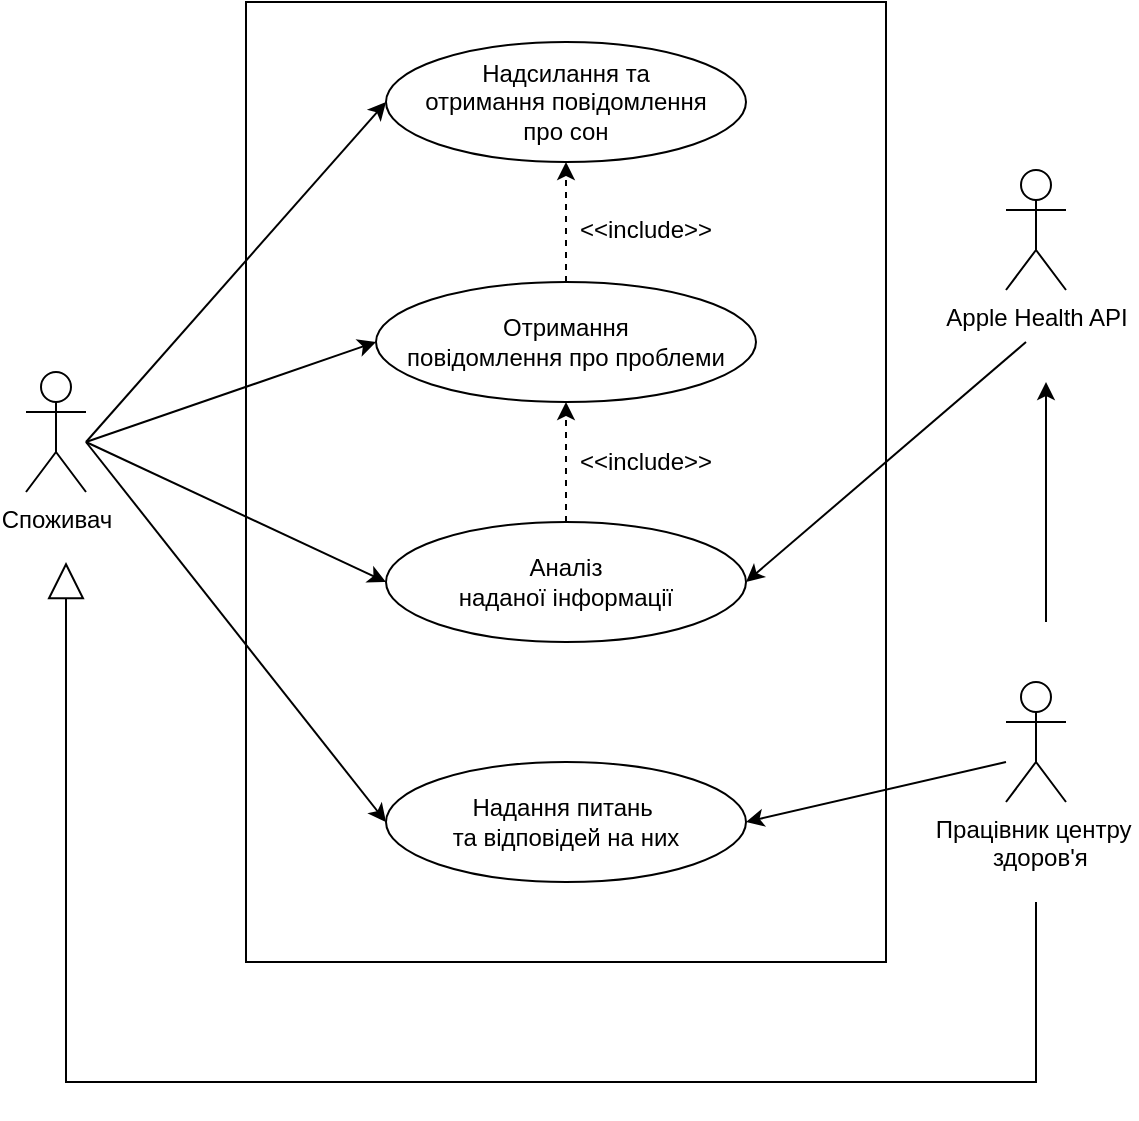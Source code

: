 <mxfile version="21.8.0" type="device">
  <diagram name="Страница — 1" id="uToYVatRJV8wEDFPy25G">
    <mxGraphModel dx="590" dy="925" grid="1" gridSize="10" guides="1" tooltips="1" connect="1" arrows="1" fold="1" page="1" pageScale="1" pageWidth="827" pageHeight="1169" math="0" shadow="0">
      <root>
        <mxCell id="0" />
        <mxCell id="1" parent="0" />
        <mxCell id="W7pRYqL_9WnUPg5IFOV3-35" value="" style="rounded=0;whiteSpace=wrap;html=1;fillColor=none;" parent="1" vertex="1">
          <mxGeometry x="280" y="60" width="320" height="480" as="geometry" />
        </mxCell>
        <mxCell id="W7pRYqL_9WnUPg5IFOV3-4" value="Надсилання та&lt;br&gt;отримання повідомлення&lt;br&gt;про сон " style="ellipse;whiteSpace=wrap;html=1;" parent="1" vertex="1">
          <mxGeometry x="350" y="80" width="180" height="60" as="geometry" />
        </mxCell>
        <mxCell id="W7pRYqL_9WnUPg5IFOV3-6" value="Аналіз&lt;br&gt;наданої інформації" style="ellipse;whiteSpace=wrap;html=1;" parent="1" vertex="1">
          <mxGeometry x="350" y="320" width="180" height="60" as="geometry" />
        </mxCell>
        <mxCell id="W7pRYqL_9WnUPg5IFOV3-9" value="Отримання&lt;br&gt;повідомлення про проблеми" style="ellipse;whiteSpace=wrap;html=1;" parent="1" vertex="1">
          <mxGeometry x="345" y="200" width="190" height="60" as="geometry" />
        </mxCell>
        <mxCell id="W7pRYqL_9WnUPg5IFOV3-14" value="&lt;div&gt;Надання питань&amp;nbsp;&lt;/div&gt;&lt;div&gt;та відповідей на них&lt;/div&gt;" style="ellipse;whiteSpace=wrap;html=1;" parent="1" vertex="1">
          <mxGeometry x="350" y="440" width="180" height="60" as="geometry" />
        </mxCell>
        <mxCell id="W7pRYqL_9WnUPg5IFOV3-15" value="Споживач" style="shape=umlActor;verticalLabelPosition=bottom;verticalAlign=top;html=1;outlineConnect=0;" parent="1" vertex="1">
          <mxGeometry x="170" y="245" width="30" height="60" as="geometry" />
        </mxCell>
        <mxCell id="W7pRYqL_9WnUPg5IFOV3-17" value="&lt;div&gt;Apple Health API&lt;/div&gt;" style="shape=umlActor;verticalLabelPosition=bottom;verticalAlign=top;html=1;outlineConnect=0;" parent="1" vertex="1">
          <mxGeometry x="660" y="144" width="30" height="60" as="geometry" />
        </mxCell>
        <mxCell id="W7pRYqL_9WnUPg5IFOV3-18" value="" style="endArrow=classic;html=1;rounded=0;entryX=0;entryY=0.5;entryDx=0;entryDy=0;" parent="1" target="W7pRYqL_9WnUPg5IFOV3-14" edge="1">
          <mxGeometry width="50" height="50" relative="1" as="geometry">
            <mxPoint x="200" y="280" as="sourcePoint" />
            <mxPoint x="400" y="370" as="targetPoint" />
          </mxGeometry>
        </mxCell>
        <mxCell id="W7pRYqL_9WnUPg5IFOV3-19" value="" style="endArrow=classic;html=1;rounded=0;entryX=1;entryY=0.5;entryDx=0;entryDy=0;" parent="1" target="W7pRYqL_9WnUPg5IFOV3-6" edge="1">
          <mxGeometry width="50" height="50" relative="1" as="geometry">
            <mxPoint x="670" y="230" as="sourcePoint" />
            <mxPoint x="640" y="430" as="targetPoint" />
          </mxGeometry>
        </mxCell>
        <mxCell id="W7pRYqL_9WnUPg5IFOV3-20" value="" style="endArrow=classic;html=1;rounded=0;entryX=0;entryY=0.5;entryDx=0;entryDy=0;" parent="1" target="W7pRYqL_9WnUPg5IFOV3-6" edge="1">
          <mxGeometry width="50" height="50" relative="1" as="geometry">
            <mxPoint x="200" y="280" as="sourcePoint" />
            <mxPoint x="400" y="370" as="targetPoint" />
          </mxGeometry>
        </mxCell>
        <mxCell id="W7pRYqL_9WnUPg5IFOV3-28" value="" style="endArrow=classic;html=1;rounded=0;exitX=0.5;exitY=0;exitDx=0;exitDy=0;entryX=0.5;entryY=1;entryDx=0;entryDy=0;dashed=1;" parent="1" source="W7pRYqL_9WnUPg5IFOV3-6" target="W7pRYqL_9WnUPg5IFOV3-9" edge="1">
          <mxGeometry width="50" height="50" relative="1" as="geometry">
            <mxPoint x="350" y="330" as="sourcePoint" />
            <mxPoint x="400" y="280" as="targetPoint" />
          </mxGeometry>
        </mxCell>
        <mxCell id="W7pRYqL_9WnUPg5IFOV3-29" value="&amp;lt;&amp;lt;include&amp;gt;&amp;gt;" style="text;html=1;strokeColor=none;fillColor=none;align=center;verticalAlign=middle;whiteSpace=wrap;rounded=0;" parent="1" vertex="1">
          <mxGeometry x="450" y="275" width="60" height="30" as="geometry" />
        </mxCell>
        <mxCell id="W7pRYqL_9WnUPg5IFOV3-33" value="" style="endArrow=classic;html=1;rounded=0;dashed=1;entryX=0.5;entryY=1;entryDx=0;entryDy=0;exitX=0.5;exitY=0;exitDx=0;exitDy=0;" parent="1" source="W7pRYqL_9WnUPg5IFOV3-9" target="W7pRYqL_9WnUPg5IFOV3-4" edge="1">
          <mxGeometry width="50" height="50" relative="1" as="geometry">
            <mxPoint x="400" y="180" as="sourcePoint" />
            <mxPoint x="420" y="160" as="targetPoint" />
          </mxGeometry>
        </mxCell>
        <mxCell id="W7pRYqL_9WnUPg5IFOV3-34" value="&amp;lt;&amp;lt;include&amp;gt;&amp;gt;" style="text;html=1;strokeColor=none;fillColor=none;align=center;verticalAlign=middle;whiteSpace=wrap;rounded=0;" parent="1" vertex="1">
          <mxGeometry x="450" y="159" width="60" height="30" as="geometry" />
        </mxCell>
        <mxCell id="8mLdY0lilE7GSzzpo-wA-1" value="" style="endArrow=classic;html=1;rounded=0;entryX=0;entryY=0.5;entryDx=0;entryDy=0;" parent="1" target="W7pRYqL_9WnUPg5IFOV3-9" edge="1">
          <mxGeometry width="50" height="50" relative="1" as="geometry">
            <mxPoint x="200" y="280" as="sourcePoint" />
            <mxPoint x="470" y="360" as="targetPoint" />
          </mxGeometry>
        </mxCell>
        <mxCell id="8mLdY0lilE7GSzzpo-wA-2" value="" style="endArrow=classic;html=1;rounded=0;entryX=0;entryY=0.5;entryDx=0;entryDy=0;" parent="1" target="W7pRYqL_9WnUPg5IFOV3-4" edge="1">
          <mxGeometry width="50" height="50" relative="1" as="geometry">
            <mxPoint x="200" y="280" as="sourcePoint" />
            <mxPoint x="470" y="360" as="targetPoint" />
          </mxGeometry>
        </mxCell>
        <mxCell id="LoCAGWstbFeR2XyMyLZT-1" value="&lt;div&gt;Працівник центру&amp;nbsp;&lt;/div&gt;&lt;div&gt;&amp;nbsp;здоров&#39;я&lt;/div&gt;" style="shape=umlActor;verticalLabelPosition=bottom;verticalAlign=top;html=1;outlineConnect=0;" parent="1" vertex="1">
          <mxGeometry x="660" y="400" width="30" height="60" as="geometry" />
        </mxCell>
        <mxCell id="6YTM_0dF0aNcSDufMbeY-5" value="" style="endArrow=classic;html=1;rounded=0;" parent="1" edge="1">
          <mxGeometry width="50" height="50" relative="1" as="geometry">
            <mxPoint x="680" y="370" as="sourcePoint" />
            <mxPoint x="680" y="250" as="targetPoint" />
          </mxGeometry>
        </mxCell>
        <mxCell id="6YTM_0dF0aNcSDufMbeY-7" value="" style="endArrow=classic;html=1;rounded=0;entryX=1;entryY=0.5;entryDx=0;entryDy=0;" parent="1" target="W7pRYqL_9WnUPg5IFOV3-14" edge="1">
          <mxGeometry width="50" height="50" relative="1" as="geometry">
            <mxPoint x="660" y="440" as="sourcePoint" />
            <mxPoint x="540" y="470" as="targetPoint" />
          </mxGeometry>
        </mxCell>
        <mxCell id="N6Lz-pyzoNF7xW5BWrnE-3" value="" style="endArrow=block;endSize=16;endFill=0;html=1;rounded=0;" edge="1" parent="1">
          <mxGeometry x="-0.054" width="160" relative="1" as="geometry">
            <mxPoint x="675" y="510" as="sourcePoint" />
            <mxPoint x="190" y="340" as="targetPoint" />
            <Array as="points">
              <mxPoint x="675" y="600" />
              <mxPoint x="440" y="600" />
              <mxPoint x="190" y="600" />
              <mxPoint x="190" y="480" />
            </Array>
            <mxPoint as="offset" />
          </mxGeometry>
        </mxCell>
      </root>
    </mxGraphModel>
  </diagram>
</mxfile>
